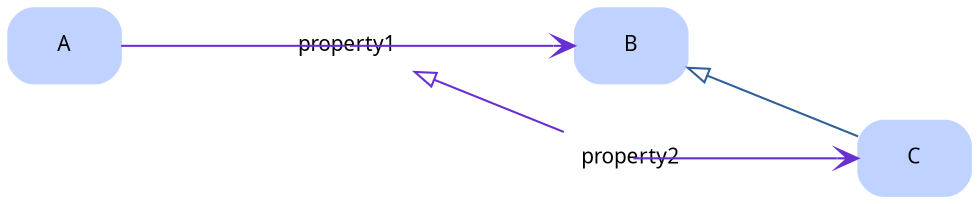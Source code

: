 
digraph "test5" {
  ranksep="1.0 equally";
  rankdir="LR";
  concentrate=true;

  
  node 
  [label="test5",tooltip="test5",URL="http://localhost/dot/test5",target="_top",fontname="sans-serif",fontsize="10.0"]
  ;
  edge 
  [label="test5",tooltip="test5",URL="http://localhost/dot/test5",target="_top",fontname="sans-serif",fontsize="10.0"]
  ;

  subgraph main {
  
  label="test5";
  tooltip="http://localhost/dot/test5";
  bgcolor="#f0f0f8";fontname="sans-serif";fontsize="8.0";
    "A" 
  [label="A",tooltip="Class A",URL="http://localhost/dot/test5#A",target="_top",color="#c0d2ff",shape="box",style="rounded,filled"]
  ;
    
    "B" 
  [label="B",tooltip="Class B",URL="http://localhost/dot/test5#B",target="_top",color="#c0d2ff",shape="box",style="rounded,filled"]
  ;
    
    "C" 
  [label="C",tooltip="C",URL="http://localhost/dot/test5#C",target="_top",color="#c0d2ff",shape="box",style="rounded,filled"]
  ;
    
    "B" -> "C" 
  [label="",tooltip="",dir="back",arrowhead="onormal",arrowtail="onormal",color="#306098"]
  ;
      
    "property1"  
  [label="property1",tooltip="property1",URL="http://localhost/dot/test5#property1",target="_top",color="#6830d0",shape="none"]
  ;
    
    "A" -> "property1" 
  [label="",tooltip="A → property1",URL="http://localhost/dot/test5#property1",target="_top",arrowhead="none",headclip="false",color="#6830d0",weight="5"]
  ;
  
    "property1" -> "B" 
  [label="",tooltip="property1 → B",URL="http://localhost/dot/test5#property1",target="_top",arrowhead="vee",arrowtail="none",tailclip="false",color="#6830d0",weight="5"]
  ;
  
    "property2"  
  [label="property2",tooltip="property2",URL="http://localhost/dot/test5#property2",target="_top",color="#6830d0",shape="none"]
  ;
    
    "property1" -> "property2" 
  [label="",tooltip="",dir="back",arrowhead="onormal",arrowtail="onormal",color="#6830d0"]
  ;
      
    "property2" -> "C" 
  [label="",tooltip="property2 → C",URL="http://localhost/dot/test5#property2",target="_top",arrowhead="vee",arrowtail="none",tailclip="false",color="#6830d0",weight="5"]
  ;
  
  }
    
}
